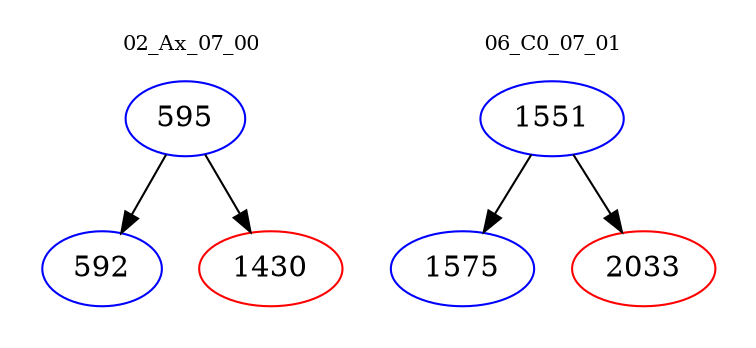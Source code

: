 digraph{
subgraph cluster_0 {
color = white
label = "02_Ax_07_00";
fontsize=10;
T0_595 [label="595", color="blue"]
T0_595 -> T0_592 [color="black"]
T0_592 [label="592", color="blue"]
T0_595 -> T0_1430 [color="black"]
T0_1430 [label="1430", color="red"]
}
subgraph cluster_1 {
color = white
label = "06_C0_07_01";
fontsize=10;
T1_1551 [label="1551", color="blue"]
T1_1551 -> T1_1575 [color="black"]
T1_1575 [label="1575", color="blue"]
T1_1551 -> T1_2033 [color="black"]
T1_2033 [label="2033", color="red"]
}
}
